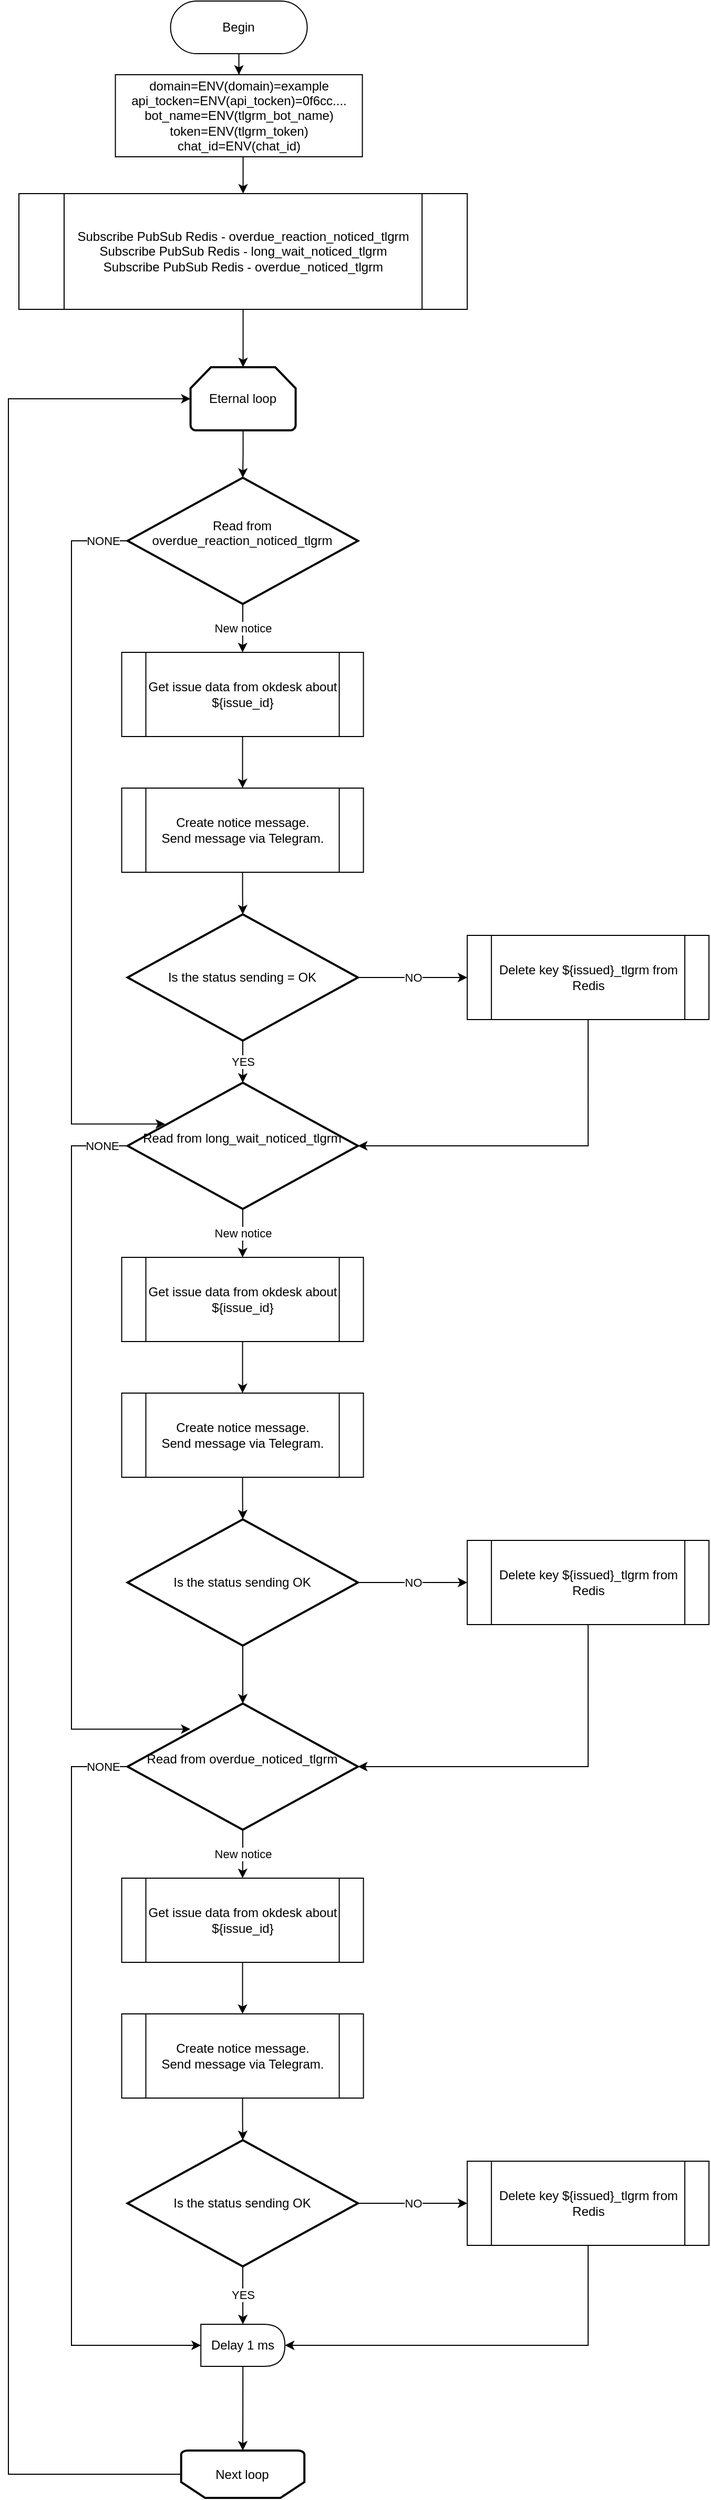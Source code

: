 <mxfile version="13.4.6" type="device"><diagram id="6elz37BMKovnXNJ9ajJD" name="Page-1"><mxGraphModel dx="1038" dy="595" grid="1" gridSize="10" guides="1" tooltips="1" connect="1" arrows="1" fold="1" page="1" pageScale="1" pageWidth="827" pageHeight="1169" math="0" shadow="0"><root><mxCell id="0"/><mxCell id="1" parent="0"/><mxCell id="80V23KNufX89TVHqD_OH-1" value="" style="edgeStyle=orthogonalEdgeStyle;rounded=0;orthogonalLoop=1;jettySize=auto;html=1;entryX=0.5;entryY=0;entryDx=0;entryDy=0;" edge="1" parent="1" source="80V23KNufX89TVHqD_OH-2" target="80V23KNufX89TVHqD_OH-4"><mxGeometry relative="1" as="geometry"><mxPoint x="171.79" y="62" as="targetPoint"/></mxGeometry></mxCell><mxCell id="80V23KNufX89TVHqD_OH-2" value="Begin" style="rounded=1;whiteSpace=wrap;html=1;arcSize=50;" vertex="1" parent="1"><mxGeometry x="214.29" y="12" width="130" height="50" as="geometry"/></mxCell><mxCell id="80V23KNufX89TVHqD_OH-3" style="edgeStyle=orthogonalEdgeStyle;rounded=0;orthogonalLoop=1;jettySize=auto;html=1;exitX=0.5;exitY=1;exitDx=0;exitDy=0;entryX=0.5;entryY=0;entryDx=0;entryDy=0;" edge="1" parent="1" source="80V23KNufX89TVHqD_OH-4" target="80V23KNufX89TVHqD_OH-8"><mxGeometry relative="1" as="geometry"/></mxCell><mxCell id="80V23KNufX89TVHqD_OH-4" value="domain=ENV(domain)=example&lt;br&gt;api_tocken=ENV(api_tocken)=0f6cc....&lt;br&gt;&lt;div&gt;bot_name=ENV(tlgrm_bot_name)&lt;/div&gt;&lt;div&gt;token=ENV(tlgrm_token)&lt;/div&gt;&lt;div&gt;chat_id=ENV(chat_id)&lt;/div&gt;" style="rounded=0;whiteSpace=wrap;html=1;" vertex="1" parent="1"><mxGeometry x="161.79" y="82" width="235" height="78" as="geometry"/></mxCell><mxCell id="80V23KNufX89TVHqD_OH-5" style="edgeStyle=orthogonalEdgeStyle;rounded=0;orthogonalLoop=1;jettySize=auto;html=1;exitX=0.5;exitY=1;exitDx=0;exitDy=0;exitPerimeter=0;entryX=0.5;entryY=0;entryDx=0;entryDy=0;entryPerimeter=0;" edge="1" parent="1" source="80V23KNufX89TVHqD_OH-6" target="80V23KNufX89TVHqD_OH-11"><mxGeometry relative="1" as="geometry"/></mxCell><mxCell id="80V23KNufX89TVHqD_OH-6" value="Eternal loop" style="strokeWidth=2;html=1;shape=mxgraph.flowchart.loop_limit;whiteSpace=wrap;" vertex="1" parent="1"><mxGeometry x="233.29" y="360" width="100" height="60" as="geometry"/></mxCell><mxCell id="80V23KNufX89TVHqD_OH-7" style="edgeStyle=orthogonalEdgeStyle;rounded=0;orthogonalLoop=1;jettySize=auto;html=1;exitX=0.5;exitY=1;exitDx=0;exitDy=0;" edge="1" parent="1" source="80V23KNufX89TVHqD_OH-8" target="80V23KNufX89TVHqD_OH-6"><mxGeometry relative="1" as="geometry"/></mxCell><mxCell id="80V23KNufX89TVHqD_OH-8" value="&lt;div&gt;Subscribe PubSub Redis - overdue_reaction_noticed_tlgrm&lt;/div&gt;&lt;div&gt;Subscribe PubSub Redis - long_wait_noticed_tlgrm&lt;/div&gt;&lt;div&gt;Subscribe PubSub Redis - overdue_noticed_tlgrm&lt;/div&gt;" style="shape=process;whiteSpace=wrap;html=1;backgroundOutline=1;" vertex="1" parent="1"><mxGeometry x="70.0" y="195" width="426.58" height="110" as="geometry"/></mxCell><mxCell id="80V23KNufX89TVHqD_OH-9" value="New notice" style="edgeStyle=orthogonalEdgeStyle;rounded=0;orthogonalLoop=1;jettySize=auto;html=1;exitX=0.5;exitY=1;exitDx=0;exitDy=0;exitPerimeter=0;entryX=0.5;entryY=0;entryDx=0;entryDy=0;" edge="1" parent="1" source="80V23KNufX89TVHqD_OH-11" target="80V23KNufX89TVHqD_OH-13"><mxGeometry relative="1" as="geometry"/></mxCell><mxCell id="80V23KNufX89TVHqD_OH-10" value="NONE" style="edgeStyle=orthogonalEdgeStyle;rounded=0;orthogonalLoop=1;jettySize=auto;html=1;exitX=0;exitY=0.5;exitDx=0;exitDy=0;exitPerimeter=0;entryX=0.163;entryY=0.327;entryDx=0;entryDy=0;entryPerimeter=0;" edge="1" parent="1" source="80V23KNufX89TVHqD_OH-11" target="80V23KNufX89TVHqD_OH-23"><mxGeometry x="-0.933" relative="1" as="geometry"><mxPoint x="160" y="1094.8" as="targetPoint"/><Array as="points"><mxPoint x="120" y="525"/><mxPoint x="120" y="1079"/></Array><mxPoint as="offset"/></mxGeometry></mxCell><mxCell id="80V23KNufX89TVHqD_OH-11" value="Read from overdue_reaction_noticed_tlgrm&lt;br&gt;&amp;nbsp;" style="strokeWidth=2;html=1;shape=mxgraph.flowchart.decision;whiteSpace=wrap;" vertex="1" parent="1"><mxGeometry x="173.37" y="465" width="219.25" height="120" as="geometry"/></mxCell><mxCell id="80V23KNufX89TVHqD_OH-12" style="edgeStyle=orthogonalEdgeStyle;rounded=0;orthogonalLoop=1;jettySize=auto;html=1;exitX=0.5;exitY=1;exitDx=0;exitDy=0;entryX=0.5;entryY=0;entryDx=0;entryDy=0;" edge="1" parent="1" source="80V23KNufX89TVHqD_OH-13" target="80V23KNufX89TVHqD_OH-15"><mxGeometry relative="1" as="geometry"/></mxCell><mxCell id="80V23KNufX89TVHqD_OH-13" value="Get issue data from okdesk about ${issue_id}" style="shape=process;whiteSpace=wrap;html=1;backgroundOutline=1;" vertex="1" parent="1"><mxGeometry x="167.79" y="631" width="230" height="80" as="geometry"/></mxCell><mxCell id="80V23KNufX89TVHqD_OH-14" style="edgeStyle=orthogonalEdgeStyle;rounded=0;orthogonalLoop=1;jettySize=auto;html=1;exitX=0.5;exitY=1;exitDx=0;exitDy=0;entryX=0.5;entryY=0;entryDx=0;entryDy=0;entryPerimeter=0;" edge="1" parent="1" source="80V23KNufX89TVHqD_OH-15" target="80V23KNufX89TVHqD_OH-18"><mxGeometry relative="1" as="geometry"/></mxCell><mxCell id="80V23KNufX89TVHqD_OH-15" value="Create notice message.&lt;br&gt;Send message via Telegram." style="shape=process;whiteSpace=wrap;html=1;backgroundOutline=1;" vertex="1" parent="1"><mxGeometry x="167.79" y="760" width="230" height="80" as="geometry"/></mxCell><mxCell id="80V23KNufX89TVHqD_OH-16" value="NO" style="edgeStyle=orthogonalEdgeStyle;rounded=0;orthogonalLoop=1;jettySize=auto;html=1;exitX=1;exitY=0.5;exitDx=0;exitDy=0;exitPerimeter=0;" edge="1" parent="1" source="80V23KNufX89TVHqD_OH-18" target="80V23KNufX89TVHqD_OH-20"><mxGeometry relative="1" as="geometry"><Array as="points"><mxPoint x="440" y="940"/><mxPoint x="440" y="940"/></Array></mxGeometry></mxCell><mxCell id="80V23KNufX89TVHqD_OH-17" value="YES" style="edgeStyle=orthogonalEdgeStyle;rounded=0;orthogonalLoop=1;jettySize=auto;html=1;exitX=0.5;exitY=1;exitDx=0;exitDy=0;exitPerimeter=0;entryX=0.5;entryY=0;entryDx=0;entryDy=0;entryPerimeter=0;" edge="1" parent="1" source="80V23KNufX89TVHqD_OH-18" target="80V23KNufX89TVHqD_OH-23"><mxGeometry relative="1" as="geometry"/></mxCell><mxCell id="80V23KNufX89TVHqD_OH-18" value="Is the status sending = OK" style="strokeWidth=2;html=1;shape=mxgraph.flowchart.decision;whiteSpace=wrap;" vertex="1" parent="1"><mxGeometry x="173.37" y="880" width="219.25" height="120" as="geometry"/></mxCell><mxCell id="80V23KNufX89TVHqD_OH-19" style="edgeStyle=orthogonalEdgeStyle;rounded=0;orthogonalLoop=1;jettySize=auto;html=1;exitX=0.5;exitY=1;exitDx=0;exitDy=0;entryX=1;entryY=0.5;entryDx=0;entryDy=0;entryPerimeter=0;" edge="1" parent="1" source="80V23KNufX89TVHqD_OH-20" target="80V23KNufX89TVHqD_OH-23"><mxGeometry relative="1" as="geometry"/></mxCell><mxCell id="80V23KNufX89TVHqD_OH-20" value="Delete key ${issued}_tlgrm from Redis" style="shape=process;whiteSpace=wrap;html=1;backgroundOutline=1;" vertex="1" parent="1"><mxGeometry x="496.58" y="900" width="230" height="80" as="geometry"/></mxCell><mxCell id="80V23KNufX89TVHqD_OH-21" value="New notice" style="edgeStyle=orthogonalEdgeStyle;rounded=0;orthogonalLoop=1;jettySize=auto;html=1;exitX=0.5;exitY=1;exitDx=0;exitDy=0;exitPerimeter=0;entryX=0.5;entryY=0;entryDx=0;entryDy=0;" edge="1" parent="1" source="80V23KNufX89TVHqD_OH-23" target="80V23KNufX89TVHqD_OH-25"><mxGeometry relative="1" as="geometry"/></mxCell><mxCell id="80V23KNufX89TVHqD_OH-22" value="NONE" style="edgeStyle=orthogonalEdgeStyle;rounded=0;orthogonalLoop=1;jettySize=auto;html=1;exitX=0;exitY=0.5;exitDx=0;exitDy=0;exitPerimeter=0;entryX=0.273;entryY=0.203;entryDx=0;entryDy=0;entryPerimeter=0;" edge="1" parent="1" source="80V23KNufX89TVHqD_OH-23" target="80V23KNufX89TVHqD_OH-35"><mxGeometry x="-0.933" relative="1" as="geometry"><mxPoint x="173" y="1694.8" as="targetPoint"/><Array as="points"><mxPoint x="120" y="1100"/><mxPoint x="120" y="1654"/></Array><mxPoint as="offset"/></mxGeometry></mxCell><mxCell id="80V23KNufX89TVHqD_OH-23" value="Read from long_wait_noticed_tlgrm&lt;br&gt;&amp;nbsp;" style="strokeWidth=2;html=1;shape=mxgraph.flowchart.decision;whiteSpace=wrap;" vertex="1" parent="1"><mxGeometry x="173.37" y="1040" width="219.25" height="120" as="geometry"/></mxCell><mxCell id="80V23KNufX89TVHqD_OH-24" style="edgeStyle=orthogonalEdgeStyle;rounded=0;orthogonalLoop=1;jettySize=auto;html=1;exitX=0.5;exitY=1;exitDx=0;exitDy=0;entryX=0.5;entryY=0;entryDx=0;entryDy=0;" edge="1" parent="1" source="80V23KNufX89TVHqD_OH-25" target="80V23KNufX89TVHqD_OH-27"><mxGeometry relative="1" as="geometry"/></mxCell><mxCell id="80V23KNufX89TVHqD_OH-25" value="Get issue data from okdesk about ${issue_id}" style="shape=process;whiteSpace=wrap;html=1;backgroundOutline=1;" vertex="1" parent="1"><mxGeometry x="167.79" y="1206" width="230" height="80" as="geometry"/></mxCell><mxCell id="80V23KNufX89TVHqD_OH-26" style="edgeStyle=orthogonalEdgeStyle;rounded=0;orthogonalLoop=1;jettySize=auto;html=1;exitX=0.5;exitY=1;exitDx=0;exitDy=0;entryX=0.5;entryY=0;entryDx=0;entryDy=0;entryPerimeter=0;" edge="1" parent="1" source="80V23KNufX89TVHqD_OH-27" target="80V23KNufX89TVHqD_OH-30"><mxGeometry relative="1" as="geometry"/></mxCell><mxCell id="80V23KNufX89TVHqD_OH-27" value="Create notice message.&lt;br&gt;Send message via Telegram." style="shape=process;whiteSpace=wrap;html=1;backgroundOutline=1;" vertex="1" parent="1"><mxGeometry x="167.79" y="1335" width="230" height="80" as="geometry"/></mxCell><mxCell id="80V23KNufX89TVHqD_OH-28" value="NO" style="edgeStyle=orthogonalEdgeStyle;rounded=0;orthogonalLoop=1;jettySize=auto;html=1;exitX=1;exitY=0.5;exitDx=0;exitDy=0;exitPerimeter=0;" edge="1" parent="1" source="80V23KNufX89TVHqD_OH-30" target="80V23KNufX89TVHqD_OH-32"><mxGeometry relative="1" as="geometry"><Array as="points"><mxPoint x="430" y="1515"/><mxPoint x="430" y="1515"/></Array></mxGeometry></mxCell><mxCell id="80V23KNufX89TVHqD_OH-29" style="edgeStyle=orthogonalEdgeStyle;rounded=0;orthogonalLoop=1;jettySize=auto;html=1;exitX=0.5;exitY=1;exitDx=0;exitDy=0;exitPerimeter=0;entryX=0.5;entryY=0;entryDx=0;entryDy=0;entryPerimeter=0;" edge="1" parent="1" source="80V23KNufX89TVHqD_OH-30" target="80V23KNufX89TVHqD_OH-35"><mxGeometry relative="1" as="geometry"/></mxCell><mxCell id="80V23KNufX89TVHqD_OH-30" value="Is the status sending OK" style="strokeWidth=2;html=1;shape=mxgraph.flowchart.decision;whiteSpace=wrap;" vertex="1" parent="1"><mxGeometry x="173.37" y="1455" width="219.25" height="120" as="geometry"/></mxCell><mxCell id="80V23KNufX89TVHqD_OH-31" style="edgeStyle=orthogonalEdgeStyle;rounded=0;orthogonalLoop=1;jettySize=auto;html=1;exitX=0.5;exitY=1;exitDx=0;exitDy=0;entryX=1;entryY=0.5;entryDx=0;entryDy=0;entryPerimeter=0;" edge="1" parent="1" source="80V23KNufX89TVHqD_OH-32" target="80V23KNufX89TVHqD_OH-35"><mxGeometry relative="1" as="geometry"/></mxCell><mxCell id="80V23KNufX89TVHqD_OH-32" value="Delete key ${issued}_tlgrm from Redis" style="shape=process;whiteSpace=wrap;html=1;backgroundOutline=1;" vertex="1" parent="1"><mxGeometry x="496.58" y="1475" width="230" height="80" as="geometry"/></mxCell><mxCell id="80V23KNufX89TVHqD_OH-33" value="New notice" style="edgeStyle=orthogonalEdgeStyle;rounded=0;orthogonalLoop=1;jettySize=auto;html=1;exitX=0.5;exitY=1;exitDx=0;exitDy=0;exitPerimeter=0;entryX=0.5;entryY=0;entryDx=0;entryDy=0;" edge="1" parent="1" source="80V23KNufX89TVHqD_OH-35" target="80V23KNufX89TVHqD_OH-37"><mxGeometry relative="1" as="geometry"/></mxCell><mxCell id="80V23KNufX89TVHqD_OH-34" value="NONE" style="edgeStyle=orthogonalEdgeStyle;rounded=0;orthogonalLoop=1;jettySize=auto;html=1;exitX=0;exitY=0.5;exitDx=0;exitDy=0;exitPerimeter=0;entryX=0;entryY=0.5;entryDx=0;entryDy=0;" edge="1" parent="1" source="80V23KNufX89TVHqD_OH-35" target="80V23KNufX89TVHqD_OH-46"><mxGeometry x="-0.936" relative="1" as="geometry"><mxPoint x="90.4" y="2200" as="targetPoint"/><Array as="points"><mxPoint x="120" y="1690"/><mxPoint x="120" y="2240"/></Array><mxPoint as="offset"/></mxGeometry></mxCell><mxCell id="80V23KNufX89TVHqD_OH-35" value="Read from overdue_noticed_tlgrm&lt;br&gt;&amp;nbsp;" style="strokeWidth=2;html=1;shape=mxgraph.flowchart.decision;whiteSpace=wrap;" vertex="1" parent="1"><mxGeometry x="173.37" y="1630" width="219.25" height="120" as="geometry"/></mxCell><mxCell id="80V23KNufX89TVHqD_OH-36" style="edgeStyle=orthogonalEdgeStyle;rounded=0;orthogonalLoop=1;jettySize=auto;html=1;exitX=0.5;exitY=1;exitDx=0;exitDy=0;entryX=0.5;entryY=0;entryDx=0;entryDy=0;" edge="1" parent="1" source="80V23KNufX89TVHqD_OH-37" target="80V23KNufX89TVHqD_OH-39"><mxGeometry relative="1" as="geometry"/></mxCell><mxCell id="80V23KNufX89TVHqD_OH-37" value="Get issue data from okdesk about ${issue_id}" style="shape=process;whiteSpace=wrap;html=1;backgroundOutline=1;" vertex="1" parent="1"><mxGeometry x="167.79" y="1796" width="230" height="80" as="geometry"/></mxCell><mxCell id="80V23KNufX89TVHqD_OH-38" style="edgeStyle=orthogonalEdgeStyle;rounded=0;orthogonalLoop=1;jettySize=auto;html=1;exitX=0.5;exitY=1;exitDx=0;exitDy=0;entryX=0.5;entryY=0;entryDx=0;entryDy=0;entryPerimeter=0;" edge="1" parent="1" source="80V23KNufX89TVHqD_OH-39" target="80V23KNufX89TVHqD_OH-42"><mxGeometry relative="1" as="geometry"/></mxCell><mxCell id="80V23KNufX89TVHqD_OH-39" value="Create notice message.&lt;br&gt;Send message via Telegram." style="shape=process;whiteSpace=wrap;html=1;backgroundOutline=1;" vertex="1" parent="1"><mxGeometry x="167.79" y="1925" width="230" height="80" as="geometry"/></mxCell><mxCell id="80V23KNufX89TVHqD_OH-40" value="NO" style="edgeStyle=orthogonalEdgeStyle;rounded=0;orthogonalLoop=1;jettySize=auto;html=1;exitX=1;exitY=0.5;exitDx=0;exitDy=0;exitPerimeter=0;" edge="1" parent="1" source="80V23KNufX89TVHqD_OH-42" target="80V23KNufX89TVHqD_OH-44"><mxGeometry relative="1" as="geometry"><Array as="points"><mxPoint x="430" y="2105"/><mxPoint x="430" y="2105"/></Array></mxGeometry></mxCell><mxCell id="80V23KNufX89TVHqD_OH-41" value="YES" style="edgeStyle=orthogonalEdgeStyle;rounded=0;orthogonalLoop=1;jettySize=auto;html=1;exitX=0.5;exitY=1;exitDx=0;exitDy=0;exitPerimeter=0;" edge="1" parent="1" source="80V23KNufX89TVHqD_OH-42" target="80V23KNufX89TVHqD_OH-46"><mxGeometry relative="1" as="geometry"/></mxCell><mxCell id="80V23KNufX89TVHqD_OH-42" value="Is the status sending OK" style="strokeWidth=2;html=1;shape=mxgraph.flowchart.decision;whiteSpace=wrap;" vertex="1" parent="1"><mxGeometry x="173.37" y="2045" width="219.25" height="120" as="geometry"/></mxCell><mxCell id="80V23KNufX89TVHqD_OH-43" style="edgeStyle=orthogonalEdgeStyle;rounded=0;orthogonalLoop=1;jettySize=auto;html=1;exitX=0.5;exitY=1;exitDx=0;exitDy=0;entryX=1;entryY=0.5;entryDx=0;entryDy=0;" edge="1" parent="1" source="80V23KNufX89TVHqD_OH-44" target="80V23KNufX89TVHqD_OH-46"><mxGeometry relative="1" as="geometry"/></mxCell><mxCell id="80V23KNufX89TVHqD_OH-44" value="Delete key ${issued}_tlgrm from Redis" style="shape=process;whiteSpace=wrap;html=1;backgroundOutline=1;" vertex="1" parent="1"><mxGeometry x="496.58" y="2065" width="230" height="80" as="geometry"/></mxCell><mxCell id="80V23KNufX89TVHqD_OH-45" style="edgeStyle=orthogonalEdgeStyle;rounded=0;orthogonalLoop=1;jettySize=auto;html=1;exitX=0.5;exitY=1;exitDx=0;exitDy=0;entryX=0.5;entryY=1;entryDx=0;entryDy=0;entryPerimeter=0;" edge="1" parent="1" source="80V23KNufX89TVHqD_OH-46" target="80V23KNufX89TVHqD_OH-48"><mxGeometry relative="1" as="geometry"/></mxCell><mxCell id="80V23KNufX89TVHqD_OH-46" value="Delay 1 ms" style="shape=delay;whiteSpace=wrap;html=1;" vertex="1" parent="1"><mxGeometry x="243.12" y="2220" width="80" height="40" as="geometry"/></mxCell><mxCell id="80V23KNufX89TVHqD_OH-47" style="edgeStyle=orthogonalEdgeStyle;rounded=0;orthogonalLoop=1;jettySize=auto;html=1;exitX=1;exitY=0.5;exitDx=0;exitDy=0;exitPerimeter=0;entryX=0;entryY=0.5;entryDx=0;entryDy=0;entryPerimeter=0;" edge="1" parent="1" source="80V23KNufX89TVHqD_OH-48" target="80V23KNufX89TVHqD_OH-6"><mxGeometry relative="1" as="geometry"><Array as="points"><mxPoint x="60" y="2363"/><mxPoint x="60" y="390"/></Array></mxGeometry></mxCell><mxCell id="80V23KNufX89TVHqD_OH-48" value="Next loop" style="strokeWidth=2;html=1;shape=mxgraph.flowchart.loop_limit;whiteSpace=wrap;direction=west;" vertex="1" parent="1"><mxGeometry x="224.37" y="2340" width="117.25" height="45" as="geometry"/></mxCell></root></mxGraphModel></diagram></mxfile>